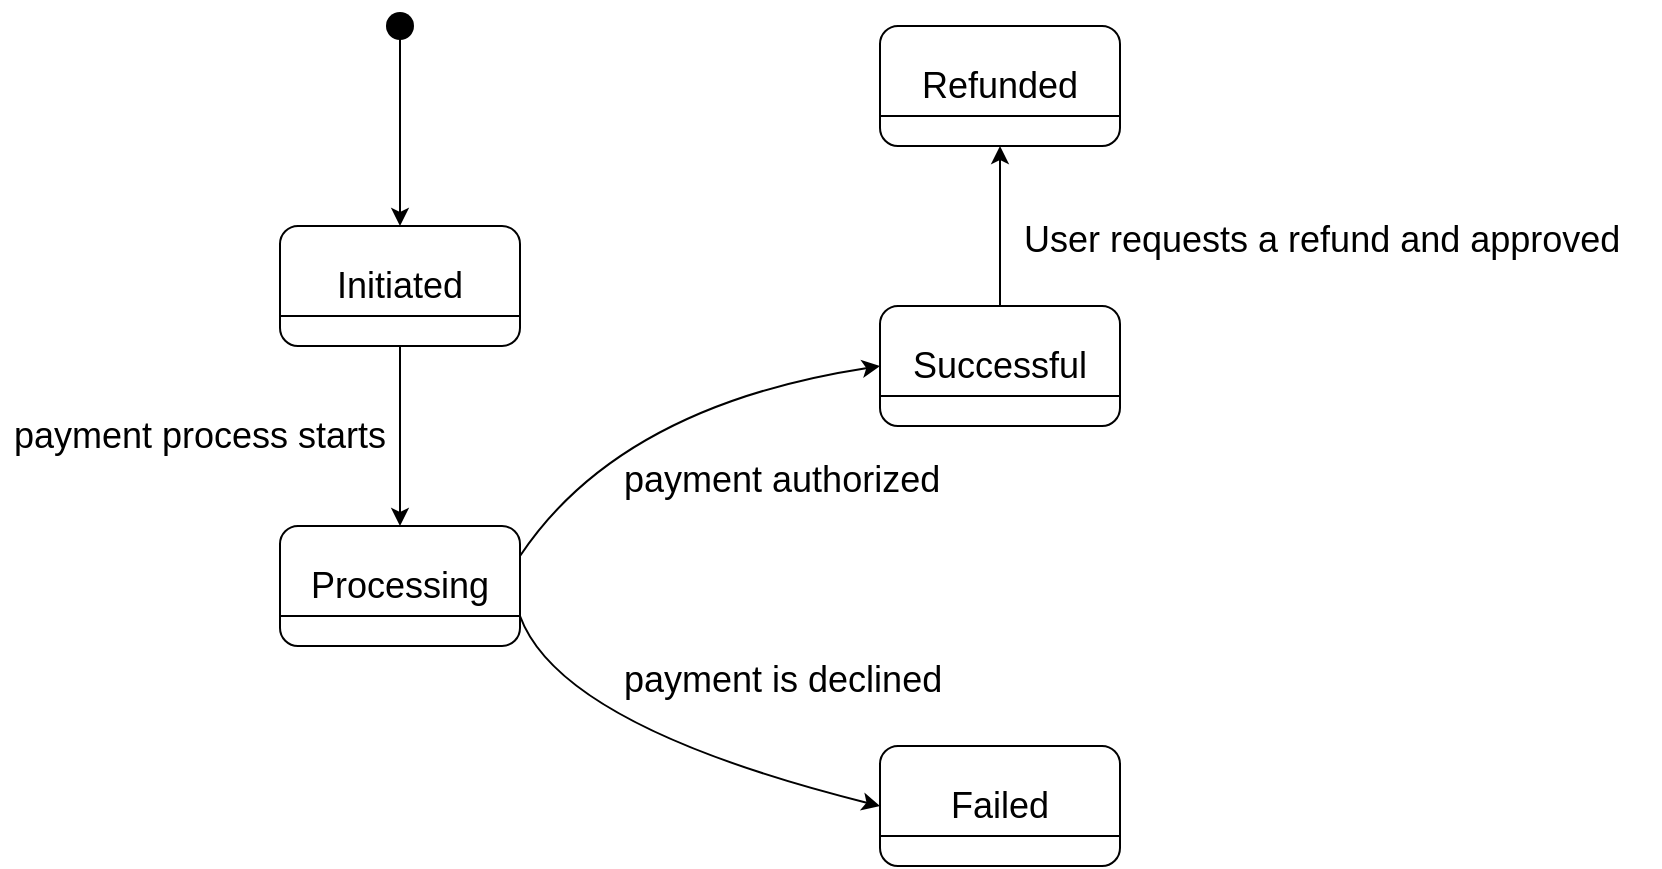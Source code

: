 <mxfile version="22.1.3" type="device">
  <diagram name="Page-1" id="bZaYXTWRJZsOZcoYcKRH">
    <mxGraphModel dx="1306" dy="751" grid="1" gridSize="10" guides="1" tooltips="1" connect="1" arrows="1" fold="1" page="1" pageScale="1" pageWidth="1654" pageHeight="2336" math="0" shadow="0">
      <root>
        <mxCell id="0" />
        <mxCell id="1" parent="0" />
        <mxCell id="Ti21j8jLe_4GlnTRmD-S-1" value="&lt;font style=&quot;font-size: 18px;&quot;&gt;Initiated&lt;/font&gt;" style="rounded=1;whiteSpace=wrap;html=1;" vertex="1" parent="1">
          <mxGeometry x="340" y="180" width="120" height="60" as="geometry" />
        </mxCell>
        <mxCell id="Ti21j8jLe_4GlnTRmD-S-4" value="" style="endArrow=none;html=1;rounded=0;exitX=0;exitY=0.75;exitDx=0;exitDy=0;entryX=1;entryY=0.75;entryDx=0;entryDy=0;" edge="1" parent="1" source="Ti21j8jLe_4GlnTRmD-S-1" target="Ti21j8jLe_4GlnTRmD-S-1">
          <mxGeometry width="50" height="50" relative="1" as="geometry">
            <mxPoint x="640" y="410" as="sourcePoint" />
            <mxPoint x="690" y="360" as="targetPoint" />
          </mxGeometry>
        </mxCell>
        <mxCell id="Ti21j8jLe_4GlnTRmD-S-5" value="&lt;font style=&quot;font-size: 18px;&quot;&gt;Failed&lt;/font&gt;" style="rounded=1;whiteSpace=wrap;html=1;" vertex="1" parent="1">
          <mxGeometry x="640" y="440" width="120" height="60" as="geometry" />
        </mxCell>
        <mxCell id="Ti21j8jLe_4GlnTRmD-S-6" value="" style="endArrow=none;html=1;rounded=0;exitX=0;exitY=0.75;exitDx=0;exitDy=0;entryX=1;entryY=0.75;entryDx=0;entryDy=0;" edge="1" parent="1" source="Ti21j8jLe_4GlnTRmD-S-5" target="Ti21j8jLe_4GlnTRmD-S-5">
          <mxGeometry width="50" height="50" relative="1" as="geometry">
            <mxPoint x="650" y="420" as="sourcePoint" />
            <mxPoint x="700" y="370" as="targetPoint" />
          </mxGeometry>
        </mxCell>
        <mxCell id="Ti21j8jLe_4GlnTRmD-S-7" value="&lt;font style=&quot;font-size: 18px;&quot;&gt;Successful&lt;/font&gt;" style="rounded=1;whiteSpace=wrap;html=1;" vertex="1" parent="1">
          <mxGeometry x="640" y="220" width="120" height="60" as="geometry" />
        </mxCell>
        <mxCell id="Ti21j8jLe_4GlnTRmD-S-8" value="" style="endArrow=none;html=1;rounded=0;exitX=0;exitY=0.75;exitDx=0;exitDy=0;entryX=1;entryY=0.75;entryDx=0;entryDy=0;" edge="1" parent="1" source="Ti21j8jLe_4GlnTRmD-S-7" target="Ti21j8jLe_4GlnTRmD-S-7">
          <mxGeometry width="50" height="50" relative="1" as="geometry">
            <mxPoint x="660" y="430" as="sourcePoint" />
            <mxPoint x="710" y="380" as="targetPoint" />
          </mxGeometry>
        </mxCell>
        <mxCell id="Ti21j8jLe_4GlnTRmD-S-9" value="&lt;font style=&quot;font-size: 18px;&quot;&gt;Processing&lt;/font&gt;" style="rounded=1;whiteSpace=wrap;html=1;" vertex="1" parent="1">
          <mxGeometry x="340" y="330" width="120" height="60" as="geometry" />
        </mxCell>
        <mxCell id="Ti21j8jLe_4GlnTRmD-S-10" value="" style="endArrow=none;html=1;rounded=0;exitX=0;exitY=0.75;exitDx=0;exitDy=0;entryX=1;entryY=0.75;entryDx=0;entryDy=0;" edge="1" parent="1" source="Ti21j8jLe_4GlnTRmD-S-9" target="Ti21j8jLe_4GlnTRmD-S-9">
          <mxGeometry width="50" height="50" relative="1" as="geometry">
            <mxPoint x="670" y="440" as="sourcePoint" />
            <mxPoint x="720" y="390" as="targetPoint" />
          </mxGeometry>
        </mxCell>
        <mxCell id="Ti21j8jLe_4GlnTRmD-S-17" value="&lt;font style=&quot;font-size: 18px;&quot;&gt;Refunded&lt;/font&gt;" style="rounded=1;whiteSpace=wrap;html=1;" vertex="1" parent="1">
          <mxGeometry x="640" y="80" width="120" height="60" as="geometry" />
        </mxCell>
        <mxCell id="Ti21j8jLe_4GlnTRmD-S-18" value="" style="endArrow=none;html=1;rounded=0;exitX=0;exitY=0.75;exitDx=0;exitDy=0;entryX=1;entryY=0.75;entryDx=0;entryDy=0;" edge="1" parent="1" source="Ti21j8jLe_4GlnTRmD-S-17" target="Ti21j8jLe_4GlnTRmD-S-17">
          <mxGeometry width="50" height="50" relative="1" as="geometry">
            <mxPoint x="710" y="480" as="sourcePoint" />
            <mxPoint x="760" y="430" as="targetPoint" />
          </mxGeometry>
        </mxCell>
        <mxCell id="Ti21j8jLe_4GlnTRmD-S-19" value="" style="shape=waypoint;sketch=0;fillStyle=solid;size=6;pointerEvents=1;points=[];fillColor=none;resizable=0;rotatable=0;perimeter=centerPerimeter;snapToPoint=1;strokeWidth=5;" vertex="1" parent="1">
          <mxGeometry x="390" y="70" width="20" height="20" as="geometry" />
        </mxCell>
        <mxCell id="Ti21j8jLe_4GlnTRmD-S-20" value="" style="endArrow=classic;html=1;rounded=0;exitX=0.4;exitY=1.1;exitDx=0;exitDy=0;exitPerimeter=0;entryX=0.5;entryY=0;entryDx=0;entryDy=0;" edge="1" parent="1" source="Ti21j8jLe_4GlnTRmD-S-19" target="Ti21j8jLe_4GlnTRmD-S-1">
          <mxGeometry width="50" height="50" relative="1" as="geometry">
            <mxPoint x="470" y="110" as="sourcePoint" />
            <mxPoint x="520" y="60" as="targetPoint" />
          </mxGeometry>
        </mxCell>
        <mxCell id="Ti21j8jLe_4GlnTRmD-S-21" value="" style="endArrow=classic;html=1;rounded=0;exitX=0.5;exitY=1;exitDx=0;exitDy=0;entryX=0.5;entryY=0;entryDx=0;entryDy=0;" edge="1" parent="1" source="Ti21j8jLe_4GlnTRmD-S-1" target="Ti21j8jLe_4GlnTRmD-S-9">
          <mxGeometry width="50" height="50" relative="1" as="geometry">
            <mxPoint x="410" y="90" as="sourcePoint" />
            <mxPoint x="410" y="190" as="targetPoint" />
          </mxGeometry>
        </mxCell>
        <mxCell id="Ti21j8jLe_4GlnTRmD-S-22" value="&lt;font style=&quot;font-size: 18px;&quot;&gt;payment process starts&lt;/font&gt;" style="text;html=1;strokeColor=none;fillColor=none;align=center;verticalAlign=middle;whiteSpace=wrap;rounded=0;" vertex="1" parent="1">
          <mxGeometry x="200" y="270" width="200" height="30" as="geometry" />
        </mxCell>
        <mxCell id="Ti21j8jLe_4GlnTRmD-S-23" value="" style="curved=1;endArrow=classic;html=1;rounded=0;entryX=0;entryY=0.5;entryDx=0;entryDy=0;exitX=1;exitY=0.25;exitDx=0;exitDy=0;" edge="1" parent="1" source="Ti21j8jLe_4GlnTRmD-S-9" target="Ti21j8jLe_4GlnTRmD-S-7">
          <mxGeometry width="50" height="50" relative="1" as="geometry">
            <mxPoint x="460" y="330" as="sourcePoint" />
            <mxPoint x="690" y="360" as="targetPoint" />
            <Array as="points">
              <mxPoint x="510" y="270" />
            </Array>
          </mxGeometry>
        </mxCell>
        <mxCell id="Ti21j8jLe_4GlnTRmD-S-24" value="" style="curved=1;endArrow=classic;html=1;rounded=0;entryX=0;entryY=0.5;entryDx=0;entryDy=0;exitX=1;exitY=0.75;exitDx=0;exitDy=0;" edge="1" parent="1" source="Ti21j8jLe_4GlnTRmD-S-9" target="Ti21j8jLe_4GlnTRmD-S-5">
          <mxGeometry width="50" height="50" relative="1" as="geometry">
            <mxPoint x="460" y="440" as="sourcePoint" />
            <mxPoint x="600" y="345" as="targetPoint" />
            <Array as="points">
              <mxPoint x="480" y="430" />
            </Array>
          </mxGeometry>
        </mxCell>
        <mxCell id="Ti21j8jLe_4GlnTRmD-S-25" value="&lt;div&gt;&lt;font style=&quot;font-size: 18px;&quot;&gt;payment authorized&lt;/font&gt;&lt;/div&gt;" style="text;whiteSpace=wrap;html=1;" vertex="1" parent="1">
          <mxGeometry x="510" y="290" width="220" height="50" as="geometry" />
        </mxCell>
        <mxCell id="Ti21j8jLe_4GlnTRmD-S-26" value="&lt;div&gt;&lt;font style=&quot;font-size: 18px;&quot;&gt;payment is declined&lt;/font&gt;&lt;/div&gt;" style="text;whiteSpace=wrap;html=1;" vertex="1" parent="1">
          <mxGeometry x="510" y="390" width="220" height="50" as="geometry" />
        </mxCell>
        <mxCell id="Ti21j8jLe_4GlnTRmD-S-27" value="&lt;div style=&quot;font-size: 18px;&quot;&gt;User requests a refund and approved&lt;br&gt;&lt;/div&gt;" style="text;whiteSpace=wrap;html=1;" vertex="1" parent="1">
          <mxGeometry x="710" y="170" width="320" height="50" as="geometry" />
        </mxCell>
        <mxCell id="Ti21j8jLe_4GlnTRmD-S-28" value="" style="endArrow=classic;html=1;rounded=0;entryX=0.5;entryY=1;entryDx=0;entryDy=0;exitX=0.5;exitY=0;exitDx=0;exitDy=0;" edge="1" parent="1" source="Ti21j8jLe_4GlnTRmD-S-7" target="Ti21j8jLe_4GlnTRmD-S-17">
          <mxGeometry width="50" height="50" relative="1" as="geometry">
            <mxPoint x="640" y="410" as="sourcePoint" />
            <mxPoint x="690" y="360" as="targetPoint" />
          </mxGeometry>
        </mxCell>
      </root>
    </mxGraphModel>
  </diagram>
</mxfile>
